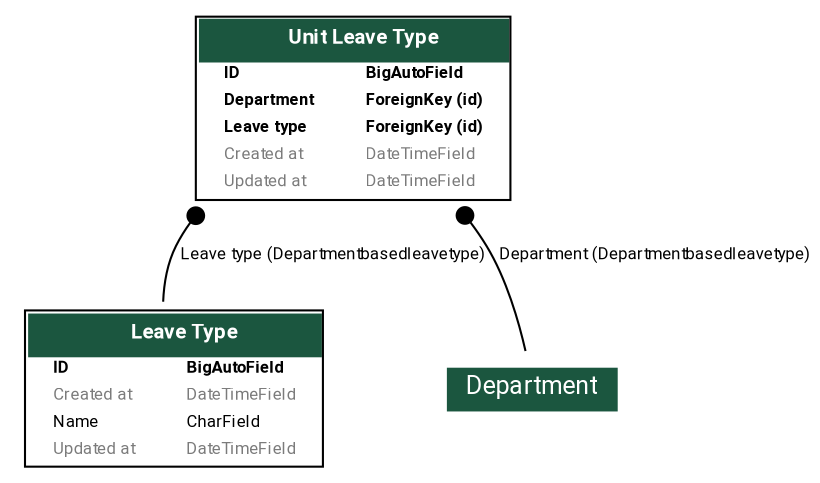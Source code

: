digraph model_graph {
	graph [bb="0,0,382.23,224.5",
		fontname=Roboto,
		fontsize=8,
		rankdir=TB,
		splines=true
	];
	node [fontname=Roboto,
		fontsize=8,
		label="\N",
		shape=plaintext
	];
	edge [fontname=Roboto,
		fontsize=8
	];
	leavetype_models_LeaveType	[height=1.1562,
		label=<
    <TABLE BGCOLOR="white" BORDER="1" CELLBORDER="0" CELLSPACING="0">
    <TR><TD COLSPAN="2" CELLPADDING="5" ALIGN="CENTER" BGCOLOR="#1b563f">
    <FONT FACE="Roboto" COLOR="white" POINT-SIZE="10"><B>
    Leave Type
    </B></FONT></TD></TR>
  
  
    <TR><TD ALIGN="LEFT" BORDER="0">
    <FONT FACE="Roboto"><B>ID</B></FONT>
    </TD><TD ALIGN="LEFT">
    <FONT FACE="Roboto"><B>BigAutoField</B></FONT>
    </TD></TR>
  
  
  
    <TR><TD ALIGN="LEFT" BORDER="0">
    <FONT COLOR="#7B7B7B" FACE="Roboto">Created at</FONT>
    </TD><TD ALIGN="LEFT">
    <FONT COLOR="#7B7B7B" FACE="Roboto">DateTimeField</FONT>
    </TD></TR>
  
  
  
    <TR><TD ALIGN="LEFT" BORDER="0">
    <FONT FACE="Roboto">Name</FONT>
    </TD><TD ALIGN="LEFT">
    <FONT FACE="Roboto">CharField</FONT>
    </TD></TR>
  
  
  
    <TR><TD ALIGN="LEFT" BORDER="0">
    <FONT COLOR="#7B7B7B" FACE="Roboto">Updated at</FONT>
    </TD><TD ALIGN="LEFT">
    <FONT COLOR="#7B7B7B" FACE="Roboto">DateTimeField</FONT>
    </TD></TR>
  
  
    </TABLE>
    >,
		pos="77.125,41.625",
		width=2.1424];
	leavetype_models_DepartmentBasedLeaveType	[height=1.3368,
		label=<
    <TABLE BGCOLOR="white" BORDER="1" CELLBORDER="0" CELLSPACING="0">
    <TR><TD COLSPAN="2" CELLPADDING="5" ALIGN="CENTER" BGCOLOR="#1b563f">
    <FONT FACE="Roboto" COLOR="white" POINT-SIZE="10"><B>
    Unit Leave Type
    </B></FONT></TD></TR>
  
  
    <TR><TD ALIGN="LEFT" BORDER="0">
    <FONT FACE="Roboto"><B>ID</B></FONT>
    </TD><TD ALIGN="LEFT">
    <FONT FACE="Roboto"><B>BigAutoField</B></FONT>
    </TD></TR>
  
  
  
    <TR><TD ALIGN="LEFT" BORDER="0">
    <FONT FACE="Roboto"><B>Department</B></FONT>
    </TD><TD ALIGN="LEFT">
    <FONT FACE="Roboto"><B>ForeignKey (id)</B></FONT>
    </TD></TR>
  
  
  
    <TR><TD ALIGN="LEFT" BORDER="0">
    <FONT FACE="Roboto"><B>Leave type</B></FONT>
    </TD><TD ALIGN="LEFT">
    <FONT FACE="Roboto"><B>ForeignKey (id)</B></FONT>
    </TD></TR>
  
  
  
    <TR><TD ALIGN="LEFT" BORDER="0">
    <FONT COLOR="#7B7B7B" FACE="Roboto">Created at</FONT>
    </TD><TD ALIGN="LEFT">
    <FONT COLOR="#7B7B7B" FACE="Roboto">DateTimeField</FONT>
    </TD></TR>
  
  
  
    <TR><TD ALIGN="LEFT" BORDER="0">
    <FONT COLOR="#7B7B7B" FACE="Roboto">Updated at</FONT>
    </TD><TD ALIGN="LEFT">
    <FONT COLOR="#7B7B7B" FACE="Roboto">DateTimeField</FONT>
    </TD></TR>
  
  
    </TABLE>
    >,
		pos="162.12,176.38",
		width=2.3507];
	leavetype_models_DepartmentBasedLeaveType -> leavetype_models_LeaveType	[arrowhead=none,
		arrowtail=dot,
		dir=both,
		label=" Leave type (Departmentbasedleavetype)",
		lp="152.25,105.75",
		pos="s,90.914,128.59 85.444,121.77 82.771,118.1 80.385,114.26 78.375,110.25 74.222,101.95 72.513,92.34 72.136,83.009"];
	department_models_Department	[height=0.5,
		label=<
  <TABLE BGCOLOR="white" BORDER="0" CELLBORDER="0" CELLSPACING="0">
  <TR><TD COLSPAN="2" CELLPADDING="4" ALIGN="CENTER" BGCOLOR="#1b563f">
  <FONT FACE="Roboto" POINT-SIZE="12" COLOR="white">Department</FONT>
  </TD></TR>
  </TABLE>
  >,
		pos="248.12,41.625",
		width=1.3229];
	leavetype_models_DepartmentBasedLeaveType -> department_models_Department	[arrowhead=none,
		arrowtail=dot,
		dir=both,
		label=" Department (Departmentbasedleavetype)",
		lp="306.48,105.75",
		pos="s,213.03,128.39 218.51,121.46 221.25,117.8 223.82,114.05 226.12,110.25 235.8,94.314 241.72,73.65 244.94,59.379"];
}
